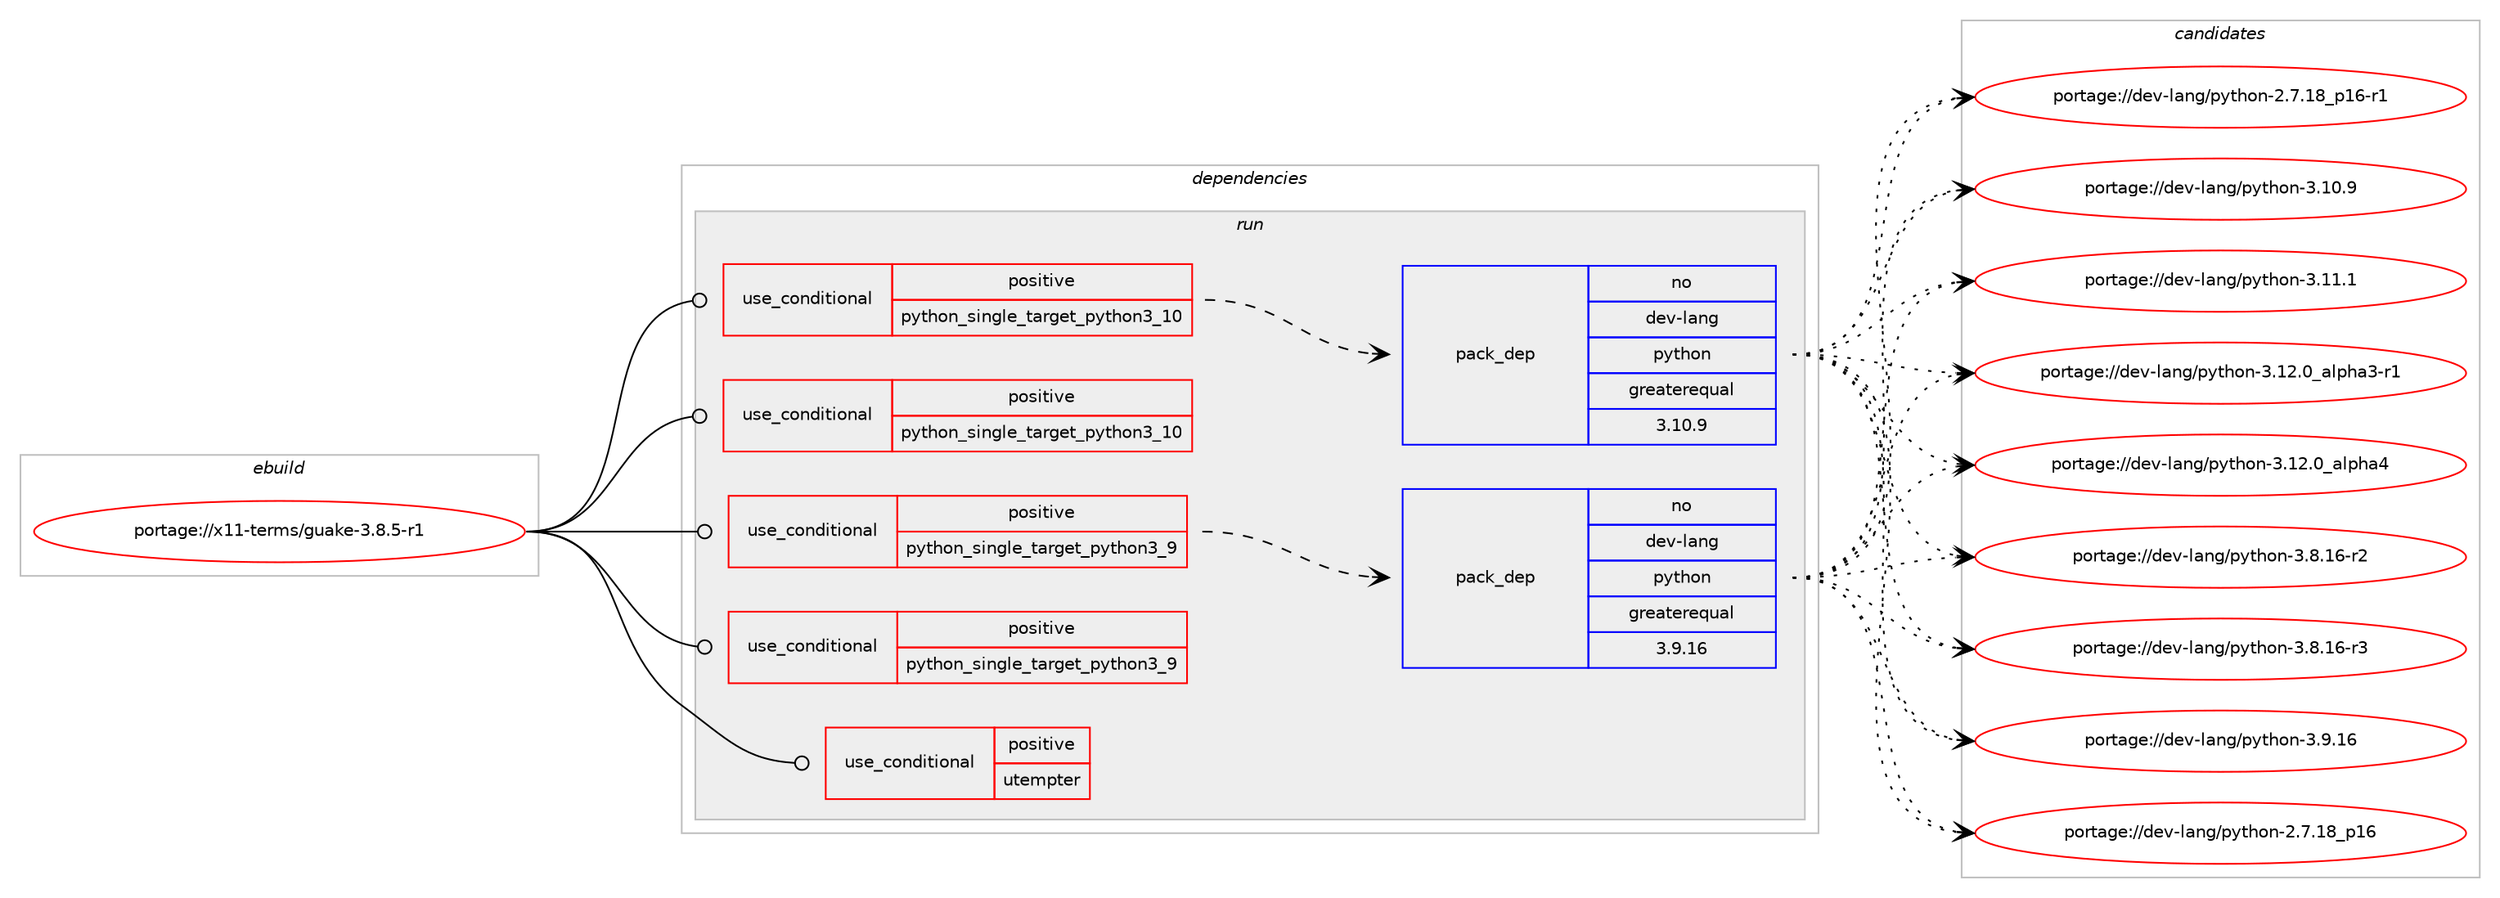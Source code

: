 digraph prolog {

# *************
# Graph options
# *************

newrank=true;
concentrate=true;
compound=true;
graph [rankdir=LR,fontname=Helvetica,fontsize=10,ranksep=1.5];#, ranksep=2.5, nodesep=0.2];
edge  [arrowhead=vee];
node  [fontname=Helvetica,fontsize=10];

# **********
# The ebuild
# **********

subgraph cluster_leftcol {
color=gray;
rank=same;
label=<<i>ebuild</i>>;
id [label="portage://x11-terms/guake-3.8.5-r1", color=red, width=4, href="../x11-terms/guake-3.8.5-r1.svg"];
}

# ****************
# The dependencies
# ****************

subgraph cluster_midcol {
color=gray;
label=<<i>dependencies</i>>;
subgraph cluster_compile {
fillcolor="#eeeeee";
style=filled;
label=<<i>compile</i>>;
}
subgraph cluster_compileandrun {
fillcolor="#eeeeee";
style=filled;
label=<<i>compile and run</i>>;
}
subgraph cluster_run {
fillcolor="#eeeeee";
style=filled;
label=<<i>run</i>>;
subgraph cond5696 {
dependency9110 [label=<<TABLE BORDER="0" CELLBORDER="1" CELLSPACING="0" CELLPADDING="4"><TR><TD ROWSPAN="3" CELLPADDING="10">use_conditional</TD></TR><TR><TD>positive</TD></TR><TR><TD>python_single_target_python3_10</TD></TR></TABLE>>, shape=none, color=red];
subgraph pack3289 {
dependency9111 [label=<<TABLE BORDER="0" CELLBORDER="1" CELLSPACING="0" CELLPADDING="4" WIDTH="220"><TR><TD ROWSPAN="6" CELLPADDING="30">pack_dep</TD></TR><TR><TD WIDTH="110">no</TD></TR><TR><TD>dev-lang</TD></TR><TR><TD>python</TD></TR><TR><TD>greaterequal</TD></TR><TR><TD>3.10.9</TD></TR></TABLE>>, shape=none, color=blue];
}
dependency9110:e -> dependency9111:w [weight=20,style="dashed",arrowhead="vee"];
}
id:e -> dependency9110:w [weight=20,style="solid",arrowhead="odot"];
subgraph cond5697 {
dependency9112 [label=<<TABLE BORDER="0" CELLBORDER="1" CELLSPACING="0" CELLPADDING="4"><TR><TD ROWSPAN="3" CELLPADDING="10">use_conditional</TD></TR><TR><TD>positive</TD></TR><TR><TD>python_single_target_python3_10</TD></TR></TABLE>>, shape=none, color=red];
# *** BEGIN UNKNOWN DEPENDENCY TYPE (TODO) ***
# dependency9112 -> package_dependency(portage://x11-terms/guake-3.8.5-r1,run,no,dev-python,dbus-python,none,[,,],[],[use(enable(python_targets_python3_10),negative)])
# *** END UNKNOWN DEPENDENCY TYPE (TODO) ***

# *** BEGIN UNKNOWN DEPENDENCY TYPE (TODO) ***
# dependency9112 -> package_dependency(portage://x11-terms/guake-3.8.5-r1,run,no,dev-python,pycairo,none,[,,],[],[use(enable(python_targets_python3_10),negative)])
# *** END UNKNOWN DEPENDENCY TYPE (TODO) ***

# *** BEGIN UNKNOWN DEPENDENCY TYPE (TODO) ***
# dependency9112 -> package_dependency(portage://x11-terms/guake-3.8.5-r1,run,no,dev-python,pygobject,none,[,,],[slot(3)],[use(enable(python_targets_python3_10),negative)])
# *** END UNKNOWN DEPENDENCY TYPE (TODO) ***

}
id:e -> dependency9112:w [weight=20,style="solid",arrowhead="odot"];
subgraph cond5698 {
dependency9113 [label=<<TABLE BORDER="0" CELLBORDER="1" CELLSPACING="0" CELLPADDING="4"><TR><TD ROWSPAN="3" CELLPADDING="10">use_conditional</TD></TR><TR><TD>positive</TD></TR><TR><TD>python_single_target_python3_9</TD></TR></TABLE>>, shape=none, color=red];
subgraph pack3290 {
dependency9114 [label=<<TABLE BORDER="0" CELLBORDER="1" CELLSPACING="0" CELLPADDING="4" WIDTH="220"><TR><TD ROWSPAN="6" CELLPADDING="30">pack_dep</TD></TR><TR><TD WIDTH="110">no</TD></TR><TR><TD>dev-lang</TD></TR><TR><TD>python</TD></TR><TR><TD>greaterequal</TD></TR><TR><TD>3.9.16</TD></TR></TABLE>>, shape=none, color=blue];
}
dependency9113:e -> dependency9114:w [weight=20,style="dashed",arrowhead="vee"];
}
id:e -> dependency9113:w [weight=20,style="solid",arrowhead="odot"];
subgraph cond5699 {
dependency9115 [label=<<TABLE BORDER="0" CELLBORDER="1" CELLSPACING="0" CELLPADDING="4"><TR><TD ROWSPAN="3" CELLPADDING="10">use_conditional</TD></TR><TR><TD>positive</TD></TR><TR><TD>python_single_target_python3_9</TD></TR></TABLE>>, shape=none, color=red];
# *** BEGIN UNKNOWN DEPENDENCY TYPE (TODO) ***
# dependency9115 -> package_dependency(portage://x11-terms/guake-3.8.5-r1,run,no,dev-python,dbus-python,none,[,,],[],[use(enable(python_targets_python3_9),negative)])
# *** END UNKNOWN DEPENDENCY TYPE (TODO) ***

# *** BEGIN UNKNOWN DEPENDENCY TYPE (TODO) ***
# dependency9115 -> package_dependency(portage://x11-terms/guake-3.8.5-r1,run,no,dev-python,pycairo,none,[,,],[],[use(enable(python_targets_python3_9),negative)])
# *** END UNKNOWN DEPENDENCY TYPE (TODO) ***

# *** BEGIN UNKNOWN DEPENDENCY TYPE (TODO) ***
# dependency9115 -> package_dependency(portage://x11-terms/guake-3.8.5-r1,run,no,dev-python,pygobject,none,[,,],[slot(3)],[use(enable(python_targets_python3_9),negative)])
# *** END UNKNOWN DEPENDENCY TYPE (TODO) ***

}
id:e -> dependency9115:w [weight=20,style="solid",arrowhead="odot"];
subgraph cond5700 {
dependency9116 [label=<<TABLE BORDER="0" CELLBORDER="1" CELLSPACING="0" CELLPADDING="4"><TR><TD ROWSPAN="3" CELLPADDING="10">use_conditional</TD></TR><TR><TD>positive</TD></TR><TR><TD>utempter</TD></TR></TABLE>>, shape=none, color=red];
# *** BEGIN UNKNOWN DEPENDENCY TYPE (TODO) ***
# dependency9116 -> package_dependency(portage://x11-terms/guake-3.8.5-r1,run,no,sys-libs,libutempter,none,[,,],[],[])
# *** END UNKNOWN DEPENDENCY TYPE (TODO) ***

}
id:e -> dependency9116:w [weight=20,style="solid",arrowhead="odot"];
# *** BEGIN UNKNOWN DEPENDENCY TYPE (TODO) ***
# id -> package_dependency(portage://x11-terms/guake-3.8.5-r1,run,no,dev-libs,keybinder,none,[,,],[slot(3)],[use(enable(introspection),none)])
# *** END UNKNOWN DEPENDENCY TYPE (TODO) ***

# *** BEGIN UNKNOWN DEPENDENCY TYPE (TODO) ***
# id -> package_dependency(portage://x11-terms/guake-3.8.5-r1,run,no,x11-libs,libnotify,none,[,,],[],[use(enable(introspection),none)])
# *** END UNKNOWN DEPENDENCY TYPE (TODO) ***

# *** BEGIN UNKNOWN DEPENDENCY TYPE (TODO) ***
# id -> package_dependency(portage://x11-terms/guake-3.8.5-r1,run,no,x11-libs,libwnck,none,[,,],[slot(3)],[use(enable(introspection),none)])
# *** END UNKNOWN DEPENDENCY TYPE (TODO) ***

# *** BEGIN UNKNOWN DEPENDENCY TYPE (TODO) ***
# id -> package_dependency(portage://x11-terms/guake-3.8.5-r1,run,no,x11-libs,vte,none,[,,],[slot(2.91)],[use(enable(introspection),none)])
# *** END UNKNOWN DEPENDENCY TYPE (TODO) ***

}
}

# **************
# The candidates
# **************

subgraph cluster_choices {
rank=same;
color=gray;
label=<<i>candidates</i>>;

subgraph choice3289 {
color=black;
nodesep=1;
choice10010111845108971101034711212111610411111045504655464956951124954 [label="portage://dev-lang/python-2.7.18_p16", color=red, width=4,href="../dev-lang/python-2.7.18_p16.svg"];
choice100101118451089711010347112121116104111110455046554649569511249544511449 [label="portage://dev-lang/python-2.7.18_p16-r1", color=red, width=4,href="../dev-lang/python-2.7.18_p16-r1.svg"];
choice10010111845108971101034711212111610411111045514649484657 [label="portage://dev-lang/python-3.10.9", color=red, width=4,href="../dev-lang/python-3.10.9.svg"];
choice10010111845108971101034711212111610411111045514649494649 [label="portage://dev-lang/python-3.11.1", color=red, width=4,href="../dev-lang/python-3.11.1.svg"];
choice10010111845108971101034711212111610411111045514649504648959710811210497514511449 [label="portage://dev-lang/python-3.12.0_alpha3-r1", color=red, width=4,href="../dev-lang/python-3.12.0_alpha3-r1.svg"];
choice1001011184510897110103471121211161041111104551464950464895971081121049752 [label="portage://dev-lang/python-3.12.0_alpha4", color=red, width=4,href="../dev-lang/python-3.12.0_alpha4.svg"];
choice100101118451089711010347112121116104111110455146564649544511450 [label="portage://dev-lang/python-3.8.16-r2", color=red, width=4,href="../dev-lang/python-3.8.16-r2.svg"];
choice100101118451089711010347112121116104111110455146564649544511451 [label="portage://dev-lang/python-3.8.16-r3", color=red, width=4,href="../dev-lang/python-3.8.16-r3.svg"];
choice10010111845108971101034711212111610411111045514657464954 [label="portage://dev-lang/python-3.9.16", color=red, width=4,href="../dev-lang/python-3.9.16.svg"];
dependency9111:e -> choice10010111845108971101034711212111610411111045504655464956951124954:w [style=dotted,weight="100"];
dependency9111:e -> choice100101118451089711010347112121116104111110455046554649569511249544511449:w [style=dotted,weight="100"];
dependency9111:e -> choice10010111845108971101034711212111610411111045514649484657:w [style=dotted,weight="100"];
dependency9111:e -> choice10010111845108971101034711212111610411111045514649494649:w [style=dotted,weight="100"];
dependency9111:e -> choice10010111845108971101034711212111610411111045514649504648959710811210497514511449:w [style=dotted,weight="100"];
dependency9111:e -> choice1001011184510897110103471121211161041111104551464950464895971081121049752:w [style=dotted,weight="100"];
dependency9111:e -> choice100101118451089711010347112121116104111110455146564649544511450:w [style=dotted,weight="100"];
dependency9111:e -> choice100101118451089711010347112121116104111110455146564649544511451:w [style=dotted,weight="100"];
dependency9111:e -> choice10010111845108971101034711212111610411111045514657464954:w [style=dotted,weight="100"];
}
subgraph choice3290 {
color=black;
nodesep=1;
choice10010111845108971101034711212111610411111045504655464956951124954 [label="portage://dev-lang/python-2.7.18_p16", color=red, width=4,href="../dev-lang/python-2.7.18_p16.svg"];
choice100101118451089711010347112121116104111110455046554649569511249544511449 [label="portage://dev-lang/python-2.7.18_p16-r1", color=red, width=4,href="../dev-lang/python-2.7.18_p16-r1.svg"];
choice10010111845108971101034711212111610411111045514649484657 [label="portage://dev-lang/python-3.10.9", color=red, width=4,href="../dev-lang/python-3.10.9.svg"];
choice10010111845108971101034711212111610411111045514649494649 [label="portage://dev-lang/python-3.11.1", color=red, width=4,href="../dev-lang/python-3.11.1.svg"];
choice10010111845108971101034711212111610411111045514649504648959710811210497514511449 [label="portage://dev-lang/python-3.12.0_alpha3-r1", color=red, width=4,href="../dev-lang/python-3.12.0_alpha3-r1.svg"];
choice1001011184510897110103471121211161041111104551464950464895971081121049752 [label="portage://dev-lang/python-3.12.0_alpha4", color=red, width=4,href="../dev-lang/python-3.12.0_alpha4.svg"];
choice100101118451089711010347112121116104111110455146564649544511450 [label="portage://dev-lang/python-3.8.16-r2", color=red, width=4,href="../dev-lang/python-3.8.16-r2.svg"];
choice100101118451089711010347112121116104111110455146564649544511451 [label="portage://dev-lang/python-3.8.16-r3", color=red, width=4,href="../dev-lang/python-3.8.16-r3.svg"];
choice10010111845108971101034711212111610411111045514657464954 [label="portage://dev-lang/python-3.9.16", color=red, width=4,href="../dev-lang/python-3.9.16.svg"];
dependency9114:e -> choice10010111845108971101034711212111610411111045504655464956951124954:w [style=dotted,weight="100"];
dependency9114:e -> choice100101118451089711010347112121116104111110455046554649569511249544511449:w [style=dotted,weight="100"];
dependency9114:e -> choice10010111845108971101034711212111610411111045514649484657:w [style=dotted,weight="100"];
dependency9114:e -> choice10010111845108971101034711212111610411111045514649494649:w [style=dotted,weight="100"];
dependency9114:e -> choice10010111845108971101034711212111610411111045514649504648959710811210497514511449:w [style=dotted,weight="100"];
dependency9114:e -> choice1001011184510897110103471121211161041111104551464950464895971081121049752:w [style=dotted,weight="100"];
dependency9114:e -> choice100101118451089711010347112121116104111110455146564649544511450:w [style=dotted,weight="100"];
dependency9114:e -> choice100101118451089711010347112121116104111110455146564649544511451:w [style=dotted,weight="100"];
dependency9114:e -> choice10010111845108971101034711212111610411111045514657464954:w [style=dotted,weight="100"];
}
}

}

